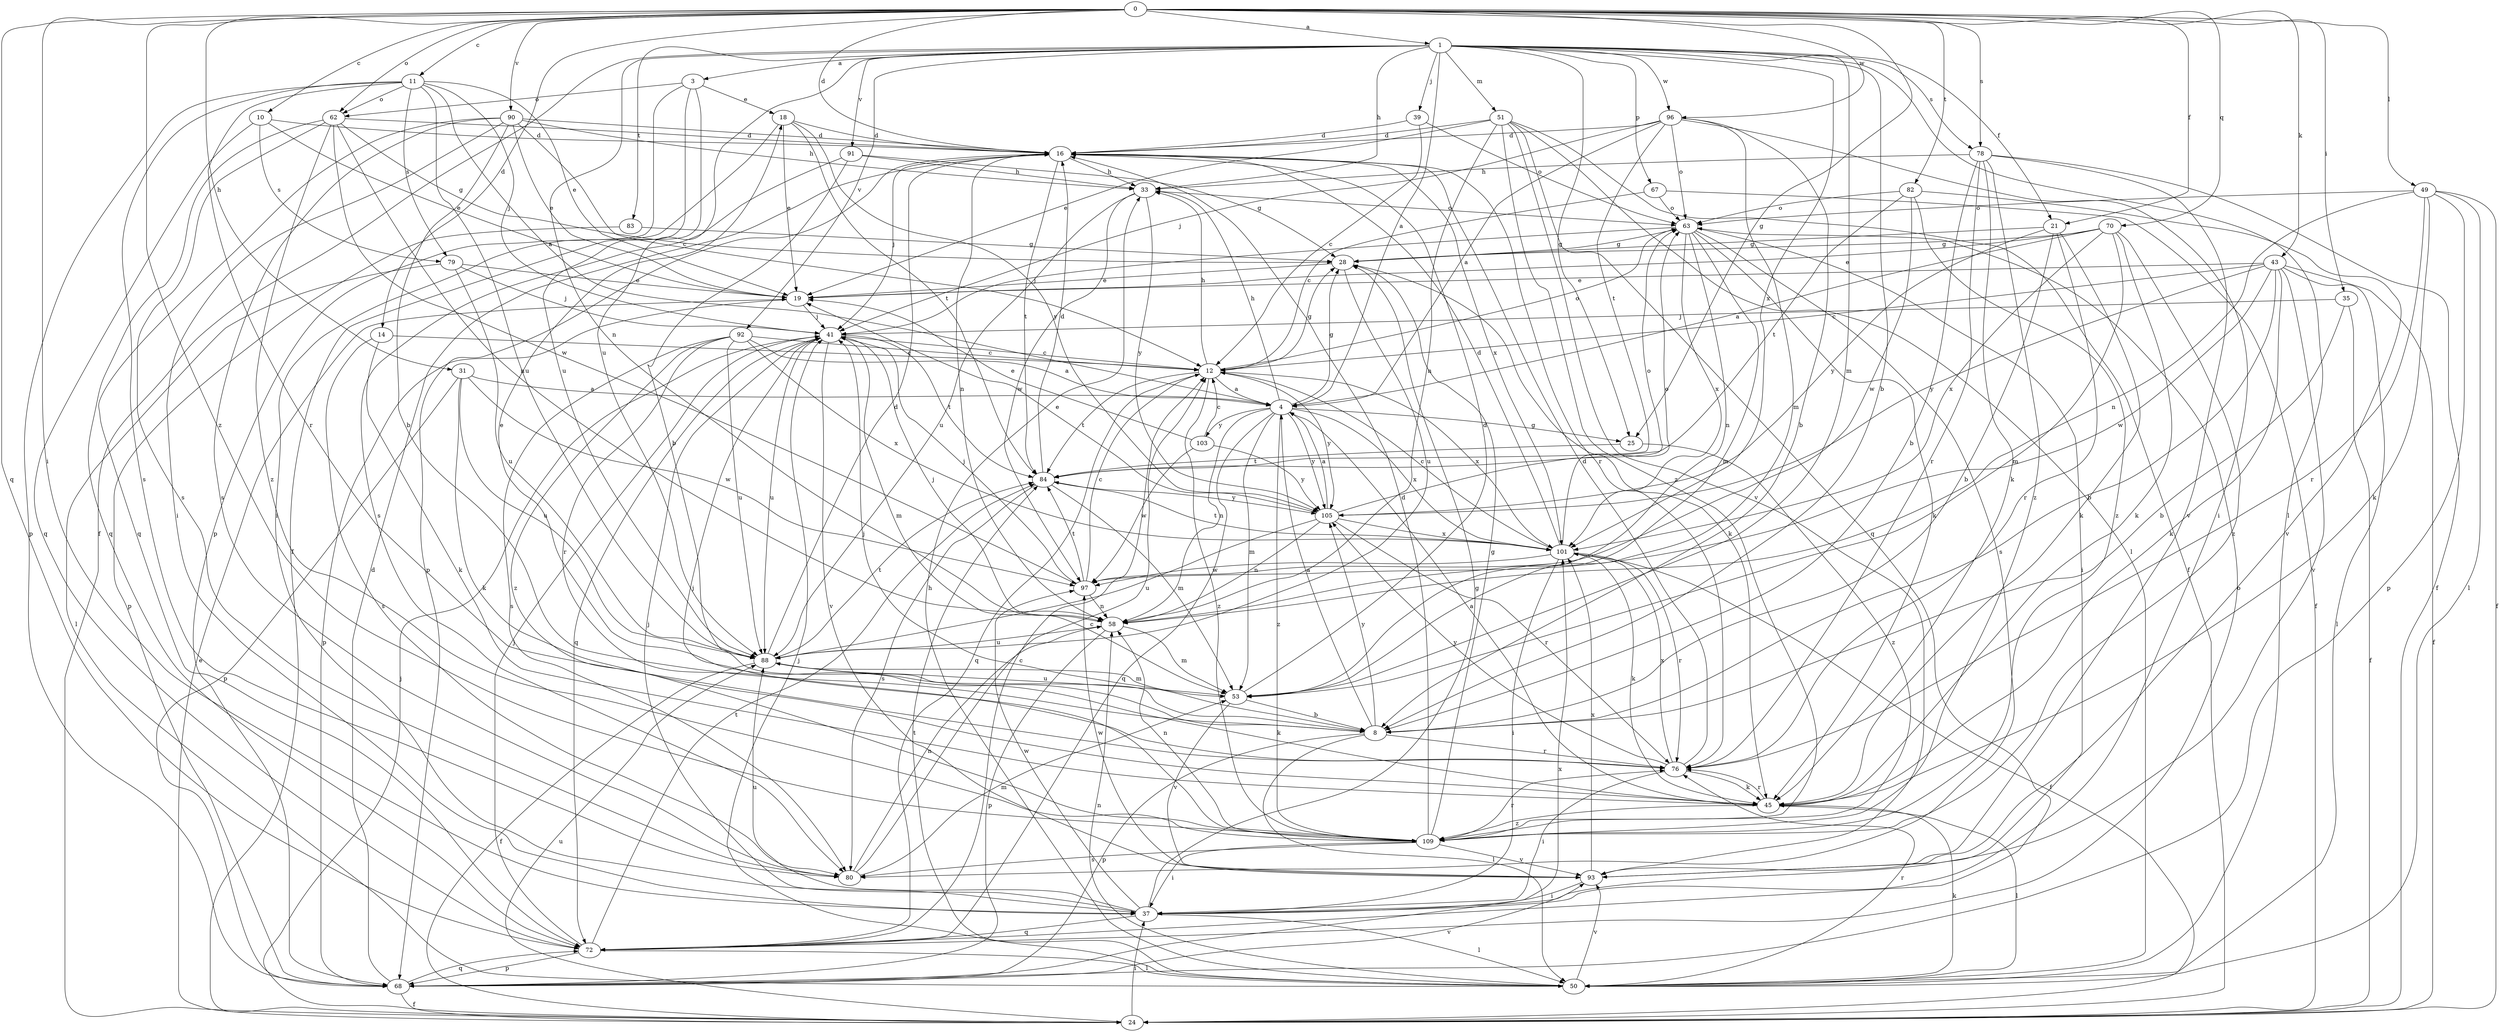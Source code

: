 strict digraph  {
0;
1;
3;
4;
8;
10;
11;
12;
14;
16;
18;
19;
21;
24;
25;
28;
31;
33;
35;
37;
39;
41;
43;
45;
49;
50;
51;
53;
58;
62;
63;
67;
68;
70;
72;
76;
78;
79;
80;
82;
83;
84;
88;
90;
91;
92;
93;
96;
97;
101;
103;
105;
109;
0 -> 1  [label=a];
0 -> 10  [label=c];
0 -> 11  [label=c];
0 -> 14  [label=d];
0 -> 16  [label=d];
0 -> 21  [label=f];
0 -> 25  [label=g];
0 -> 31  [label=h];
0 -> 35  [label=i];
0 -> 37  [label=i];
0 -> 43  [label=k];
0 -> 49  [label=l];
0 -> 62  [label=o];
0 -> 70  [label=q];
0 -> 72  [label=q];
0 -> 78  [label=s];
0 -> 82  [label=t];
0 -> 90  [label=v];
0 -> 96  [label=w];
0 -> 109  [label=z];
1 -> 3  [label=a];
1 -> 4  [label=a];
1 -> 8  [label=b];
1 -> 21  [label=f];
1 -> 24  [label=f];
1 -> 25  [label=g];
1 -> 33  [label=h];
1 -> 39  [label=j];
1 -> 50  [label=l];
1 -> 51  [label=m];
1 -> 53  [label=m];
1 -> 58  [label=n];
1 -> 67  [label=p];
1 -> 78  [label=s];
1 -> 83  [label=t];
1 -> 88  [label=u];
1 -> 91  [label=v];
1 -> 92  [label=v];
1 -> 96  [label=w];
1 -> 101  [label=x];
3 -> 18  [label=e];
3 -> 24  [label=f];
3 -> 62  [label=o];
3 -> 68  [label=p];
3 -> 88  [label=u];
4 -> 25  [label=g];
4 -> 28  [label=g];
4 -> 33  [label=h];
4 -> 53  [label=m];
4 -> 58  [label=n];
4 -> 72  [label=q];
4 -> 101  [label=x];
4 -> 103  [label=y];
4 -> 105  [label=y];
4 -> 109  [label=z];
8 -> 4  [label=a];
8 -> 18  [label=e];
8 -> 41  [label=j];
8 -> 50  [label=l];
8 -> 68  [label=p];
8 -> 76  [label=r];
8 -> 105  [label=y];
10 -> 16  [label=d];
10 -> 19  [label=e];
10 -> 72  [label=q];
10 -> 79  [label=s];
11 -> 4  [label=a];
11 -> 19  [label=e];
11 -> 41  [label=j];
11 -> 62  [label=o];
11 -> 68  [label=p];
11 -> 76  [label=r];
11 -> 79  [label=s];
11 -> 80  [label=s];
11 -> 88  [label=u];
12 -> 4  [label=a];
12 -> 28  [label=g];
12 -> 33  [label=h];
12 -> 63  [label=o];
12 -> 72  [label=q];
12 -> 84  [label=t];
12 -> 101  [label=x];
12 -> 105  [label=y];
12 -> 109  [label=z];
14 -> 12  [label=c];
14 -> 45  [label=k];
14 -> 80  [label=s];
16 -> 33  [label=h];
16 -> 41  [label=j];
16 -> 58  [label=n];
16 -> 68  [label=p];
16 -> 76  [label=r];
16 -> 84  [label=t];
16 -> 101  [label=x];
18 -> 16  [label=d];
18 -> 19  [label=e];
18 -> 37  [label=i];
18 -> 84  [label=t];
18 -> 105  [label=y];
19 -> 41  [label=j];
19 -> 68  [label=p];
21 -> 8  [label=b];
21 -> 28  [label=g];
21 -> 45  [label=k];
21 -> 76  [label=r];
21 -> 105  [label=y];
24 -> 19  [label=e];
24 -> 37  [label=i];
24 -> 41  [label=j];
24 -> 88  [label=u];
25 -> 84  [label=t];
25 -> 109  [label=z];
28 -> 19  [label=e];
28 -> 45  [label=k];
28 -> 88  [label=u];
31 -> 4  [label=a];
31 -> 45  [label=k];
31 -> 68  [label=p];
31 -> 88  [label=u];
31 -> 97  [label=w];
33 -> 63  [label=o];
33 -> 88  [label=u];
33 -> 97  [label=w];
33 -> 105  [label=y];
35 -> 8  [label=b];
35 -> 24  [label=f];
35 -> 41  [label=j];
37 -> 28  [label=g];
37 -> 41  [label=j];
37 -> 50  [label=l];
37 -> 72  [label=q];
37 -> 88  [label=u];
37 -> 97  [label=w];
39 -> 12  [label=c];
39 -> 16  [label=d];
39 -> 63  [label=o];
41 -> 12  [label=c];
41 -> 53  [label=m];
41 -> 72  [label=q];
41 -> 84  [label=t];
41 -> 88  [label=u];
41 -> 93  [label=v];
43 -> 8  [label=b];
43 -> 12  [label=c];
43 -> 19  [label=e];
43 -> 24  [label=f];
43 -> 45  [label=k];
43 -> 50  [label=l];
43 -> 93  [label=v];
43 -> 97  [label=w];
43 -> 105  [label=y];
45 -> 4  [label=a];
45 -> 50  [label=l];
45 -> 76  [label=r];
45 -> 109  [label=z];
49 -> 24  [label=f];
49 -> 45  [label=k];
49 -> 50  [label=l];
49 -> 58  [label=n];
49 -> 63  [label=o];
49 -> 68  [label=p];
49 -> 76  [label=r];
50 -> 33  [label=h];
50 -> 41  [label=j];
50 -> 45  [label=k];
50 -> 58  [label=n];
50 -> 76  [label=r];
50 -> 84  [label=t];
50 -> 93  [label=v];
51 -> 16  [label=d];
51 -> 19  [label=e];
51 -> 24  [label=f];
51 -> 50  [label=l];
51 -> 58  [label=n];
51 -> 72  [label=q];
51 -> 93  [label=v];
51 -> 109  [label=z];
53 -> 8  [label=b];
53 -> 16  [label=d];
53 -> 88  [label=u];
53 -> 93  [label=v];
58 -> 41  [label=j];
58 -> 53  [label=m];
58 -> 68  [label=p];
58 -> 88  [label=u];
62 -> 16  [label=d];
62 -> 28  [label=g];
62 -> 58  [label=n];
62 -> 72  [label=q];
62 -> 80  [label=s];
62 -> 97  [label=w];
62 -> 109  [label=z];
63 -> 28  [label=g];
63 -> 37  [label=i];
63 -> 41  [label=j];
63 -> 45  [label=k];
63 -> 53  [label=m];
63 -> 58  [label=n];
63 -> 80  [label=s];
63 -> 101  [label=x];
67 -> 12  [label=c];
67 -> 24  [label=f];
67 -> 63  [label=o];
68 -> 16  [label=d];
68 -> 24  [label=f];
68 -> 72  [label=q];
68 -> 93  [label=v];
68 -> 101  [label=x];
70 -> 4  [label=a];
70 -> 19  [label=e];
70 -> 28  [label=g];
70 -> 45  [label=k];
70 -> 53  [label=m];
70 -> 101  [label=x];
70 -> 109  [label=z];
72 -> 12  [label=c];
72 -> 41  [label=j];
72 -> 50  [label=l];
72 -> 63  [label=o];
72 -> 68  [label=p];
72 -> 84  [label=t];
76 -> 16  [label=d];
76 -> 37  [label=i];
76 -> 45  [label=k];
76 -> 101  [label=x];
76 -> 105  [label=y];
78 -> 8  [label=b];
78 -> 24  [label=f];
78 -> 33  [label=h];
78 -> 45  [label=k];
78 -> 76  [label=r];
78 -> 93  [label=v];
78 -> 109  [label=z];
79 -> 19  [label=e];
79 -> 41  [label=j];
79 -> 50  [label=l];
79 -> 88  [label=u];
80 -> 12  [label=c];
80 -> 53  [label=m];
80 -> 58  [label=n];
82 -> 63  [label=o];
82 -> 84  [label=t];
82 -> 93  [label=v];
82 -> 97  [label=w];
82 -> 109  [label=z];
83 -> 28  [label=g];
83 -> 68  [label=p];
84 -> 16  [label=d];
84 -> 53  [label=m];
84 -> 80  [label=s];
84 -> 105  [label=y];
88 -> 16  [label=d];
88 -> 24  [label=f];
88 -> 45  [label=k];
88 -> 53  [label=m];
88 -> 84  [label=t];
90 -> 8  [label=b];
90 -> 12  [label=c];
90 -> 16  [label=d];
90 -> 19  [label=e];
90 -> 33  [label=h];
90 -> 37  [label=i];
90 -> 72  [label=q];
90 -> 80  [label=s];
91 -> 8  [label=b];
91 -> 28  [label=g];
91 -> 33  [label=h];
91 -> 80  [label=s];
92 -> 4  [label=a];
92 -> 12  [label=c];
92 -> 76  [label=r];
92 -> 80  [label=s];
92 -> 88  [label=u];
92 -> 101  [label=x];
92 -> 109  [label=z];
93 -> 37  [label=i];
93 -> 97  [label=w];
93 -> 101  [label=x];
96 -> 4  [label=a];
96 -> 8  [label=b];
96 -> 16  [label=d];
96 -> 37  [label=i];
96 -> 41  [label=j];
96 -> 53  [label=m];
96 -> 63  [label=o];
96 -> 84  [label=t];
97 -> 12  [label=c];
97 -> 41  [label=j];
97 -> 58  [label=n];
97 -> 84  [label=t];
101 -> 12  [label=c];
101 -> 16  [label=d];
101 -> 24  [label=f];
101 -> 37  [label=i];
101 -> 45  [label=k];
101 -> 63  [label=o];
101 -> 76  [label=r];
101 -> 84  [label=t];
101 -> 97  [label=w];
103 -> 12  [label=c];
103 -> 19  [label=e];
103 -> 97  [label=w];
103 -> 105  [label=y];
105 -> 4  [label=a];
105 -> 19  [label=e];
105 -> 58  [label=n];
105 -> 63  [label=o];
105 -> 76  [label=r];
105 -> 88  [label=u];
105 -> 101  [label=x];
109 -> 16  [label=d];
109 -> 28  [label=g];
109 -> 37  [label=i];
109 -> 41  [label=j];
109 -> 58  [label=n];
109 -> 76  [label=r];
109 -> 80  [label=s];
109 -> 93  [label=v];
}
